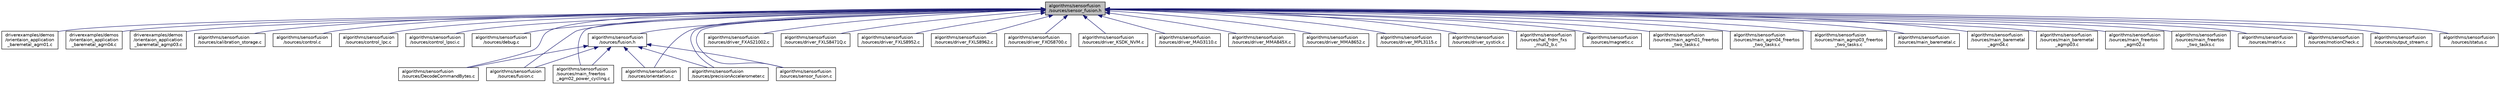 digraph "algorithms/sensorfusion/sources/sensor_fusion.h"
{
  edge [fontname="Helvetica",fontsize="10",labelfontname="Helvetica",labelfontsize="10"];
  node [fontname="Helvetica",fontsize="10",shape=record];
  Node15 [label="algorithms/sensorfusion\l/sources/sensor_fusion.h",height=0.2,width=0.4,color="black", fillcolor="grey75", style="filled", fontcolor="black"];
  Node15 -> Node16 [dir="back",color="midnightblue",fontsize="10",style="solid",fontname="Helvetica"];
  Node16 [label="driverexamples/demos\l/orientaion_application\l_baremetal_agm01.c",height=0.2,width=0.4,color="black", fillcolor="white", style="filled",URL="$orientaion__application__baremetal__agm01_8c.html",tooltip="The orientaion_application_baremetal_agm01.c file implements the ISSDK baremetal orientation applicat..."];
  Node15 -> Node17 [dir="back",color="midnightblue",fontsize="10",style="solid",fontname="Helvetica"];
  Node17 [label="driverexamples/demos\l/orientaion_application\l_baremetal_agm04.c",height=0.2,width=0.4,color="black", fillcolor="white", style="filled",URL="$orientaion__application__baremetal__agm04_8c.html",tooltip="The orientaion_application_baremetal_agm04.c file implements the ISSDK baremetal orientation applicat..."];
  Node15 -> Node18 [dir="back",color="midnightblue",fontsize="10",style="solid",fontname="Helvetica"];
  Node18 [label="driverexamples/demos\l/orientaion_application\l_baremetal_agmp03.c",height=0.2,width=0.4,color="black", fillcolor="white", style="filled",URL="$orientaion__application__baremetal__agmp03_8c.html",tooltip="The orientaion_application_baremetal_agmp03.c file implements the ISSDK baremetal orientation applica..."];
  Node15 -> Node19 [dir="back",color="midnightblue",fontsize="10",style="solid",fontname="Helvetica"];
  Node19 [label="algorithms/sensorfusion\l/sources/calibration_storage.c",height=0.2,width=0.4,color="black", fillcolor="white", style="filled",URL="$calibration__storage_8c.html",tooltip="Provides functions to store calibration to NVM. "];
  Node15 -> Node20 [dir="back",color="midnightblue",fontsize="10",style="solid",fontname="Helvetica"];
  Node20 [label="algorithms/sensorfusion\l/sources/control.c",height=0.2,width=0.4,color="black", fillcolor="white", style="filled",URL="$control_8c.html",tooltip="Defines control sub-system. "];
  Node15 -> Node21 [dir="back",color="midnightblue",fontsize="10",style="solid",fontname="Helvetica"];
  Node21 [label="algorithms/sensorfusion\l/sources/control_lpc.c",height=0.2,width=0.4,color="black", fillcolor="white", style="filled",URL="$control__lpc_8c.html",tooltip="Defines control sub-system for LPC54114. "];
  Node15 -> Node22 [dir="back",color="midnightblue",fontsize="10",style="solid",fontname="Helvetica"];
  Node22 [label="algorithms/sensorfusion\l/sources/control_lpsci.c",height=0.2,width=0.4,color="black", fillcolor="white", style="filled",URL="$control__lpsci_8c.html",tooltip="Defines control sub-system. "];
  Node15 -> Node23 [dir="back",color="midnightblue",fontsize="10",style="solid",fontname="Helvetica"];
  Node23 [label="algorithms/sensorfusion\l/sources/debug.c",height=0.2,width=0.4,color="black", fillcolor="white", style="filled",URL="$debug_8c.html",tooltip="ApplyPerturbation function used to analyze dynamic performance. "];
  Node15 -> Node24 [dir="back",color="midnightblue",fontsize="10",style="solid",fontname="Helvetica"];
  Node24 [label="algorithms/sensorfusion\l/sources/DecodeCommandBytes.c",height=0.2,width=0.4,color="black", fillcolor="white", style="filled",URL="$_decode_command_bytes_8c.html",tooltip="Command interpreter which interfaces to the Sensor Fusion Toolbox. "];
  Node15 -> Node25 [dir="back",color="midnightblue",fontsize="10",style="solid",fontname="Helvetica"];
  Node25 [label="algorithms/sensorfusion\l/sources/fusion.h",height=0.2,width=0.4,color="black", fillcolor="white", style="filled",URL="$fusion_8h.html",tooltip="Lower level sensor fusion interface. "];
  Node25 -> Node24 [dir="back",color="midnightblue",fontsize="10",style="solid",fontname="Helvetica"];
  Node25 -> Node26 [dir="back",color="midnightblue",fontsize="10",style="solid",fontname="Helvetica"];
  Node26 [label="algorithms/sensorfusion\l/sources/fusion.c",height=0.2,width=0.4,color="black", fillcolor="white", style="filled",URL="$fusion_8c.html",tooltip="Lower level sensor fusion interface. "];
  Node25 -> Node27 [dir="back",color="midnightblue",fontsize="10",style="solid",fontname="Helvetica"];
  Node27 [label="algorithms/sensorfusion\l/sources/main_freertos\l_agm02_power_cycling.c",height=0.2,width=0.4,color="black", fillcolor="white", style="filled",URL="$main__freertos__agm02__power__cycling_8c.html",tooltip="FreeRTOS (two task) implementation of sensor fusion on FRDM-K64F/FRDM-FXS-AGM02 with smart power-cycl..."];
  Node25 -> Node28 [dir="back",color="midnightblue",fontsize="10",style="solid",fontname="Helvetica"];
  Node28 [label="algorithms/sensorfusion\l/sources/orientation.c",height=0.2,width=0.4,color="black", fillcolor="white", style="filled",URL="$orientation_8c.html",tooltip="Functions to convert between various orientation representations. "];
  Node25 -> Node29 [dir="back",color="midnightblue",fontsize="10",style="solid",fontname="Helvetica"];
  Node29 [label="algorithms/sensorfusion\l/sources/precisionAccelerometer.c",height=0.2,width=0.4,color="black", fillcolor="white", style="filled",URL="$precision_accelerometer_8c.html",tooltip="Implements accelerometer calibration routines. "];
  Node25 -> Node30 [dir="back",color="midnightblue",fontsize="10",style="solid",fontname="Helvetica"];
  Node30 [label="algorithms/sensorfusion\l/sources/sensor_fusion.c",height=0.2,width=0.4,color="black", fillcolor="white", style="filled",URL="$sensor__fusion_8c.html",tooltip="The sensor_fusion.c file implements the top level programming interface. "];
  Node15 -> Node31 [dir="back",color="midnightblue",fontsize="10",style="solid",fontname="Helvetica"];
  Node31 [label="algorithms/sensorfusion\l/sources/driver_FXAS21002.c",height=0.2,width=0.4,color="black", fillcolor="white", style="filled",URL="$driver___f_x_a_s21002_8c.html",tooltip="Provides init() and read() functions for the FXAS21002 gyroscope. "];
  Node15 -> Node32 [dir="back",color="midnightblue",fontsize="10",style="solid",fontname="Helvetica"];
  Node32 [label="algorithms/sensorfusion\l/sources/driver_FXLS8471Q.c",height=0.2,width=0.4,color="black", fillcolor="white", style="filled",URL="$driver___f_x_l_s8471_q_8c.html",tooltip="Provides init() and read() functions for the FXLS8471Q 3-axis accel. "];
  Node15 -> Node33 [dir="back",color="midnightblue",fontsize="10",style="solid",fontname="Helvetica"];
  Node33 [label="algorithms/sensorfusion\l/sources/driver_FXLS8952.c",height=0.2,width=0.4,color="black", fillcolor="white", style="filled",URL="$driver___f_x_l_s8952_8c.html",tooltip="Provides init() and read() functions for the FXLS8952 3-axis accelerometer. "];
  Node15 -> Node34 [dir="back",color="midnightblue",fontsize="10",style="solid",fontname="Helvetica"];
  Node34 [label="algorithms/sensorfusion\l/sources/driver_FXLS8962.c",height=0.2,width=0.4,color="black", fillcolor="white", style="filled",URL="$driver___f_x_l_s8962_8c.html",tooltip="Provides init() and read() functions for the FXLS8962 3-axis accelerometer. "];
  Node15 -> Node35 [dir="back",color="midnightblue",fontsize="10",style="solid",fontname="Helvetica"];
  Node35 [label="algorithms/sensorfusion\l/sources/driver_FXOS8700.c",height=0.2,width=0.4,color="black", fillcolor="white", style="filled",URL="$driver___f_x_o_s8700_8c.html",tooltip="Provides init() and read() functions for the FXOS8700 6-axis accel plus mag. "];
  Node15 -> Node36 [dir="back",color="midnightblue",fontsize="10",style="solid",fontname="Helvetica"];
  Node36 [label="algorithms/sensorfusion\l/sources/driver_KSDK_NVM.c",height=0.2,width=0.4,color="black", fillcolor="white", style="filled",URL="$driver___k_s_d_k___n_v_m_8c.html",tooltip="middleware driver for NVM on Kinetis devices "];
  Node15 -> Node37 [dir="back",color="midnightblue",fontsize="10",style="solid",fontname="Helvetica"];
  Node37 [label="algorithms/sensorfusion\l/sources/driver_MAG3110.c",height=0.2,width=0.4,color="black", fillcolor="white", style="filled",URL="$driver___m_a_g3110_8c.html",tooltip="Provides init() and read() functions for the MAG3110 magnetometer. "];
  Node15 -> Node38 [dir="back",color="midnightblue",fontsize="10",style="solid",fontname="Helvetica"];
  Node38 [label="algorithms/sensorfusion\l/sources/driver_MMA845X.c",height=0.2,width=0.4,color="black", fillcolor="white", style="filled",URL="$driver___m_m_a845_x_8c.html",tooltip="Provides init() and read() functions for the MMA845x 3-axis accel family. "];
  Node15 -> Node39 [dir="back",color="midnightblue",fontsize="10",style="solid",fontname="Helvetica"];
  Node39 [label="algorithms/sensorfusion\l/sources/driver_MMA8652.c",height=0.2,width=0.4,color="black", fillcolor="white", style="filled",URL="$driver___m_m_a8652_8c.html",tooltip="Provides init() and read() functions for the MMA8652 3-axis accel family. "];
  Node15 -> Node40 [dir="back",color="midnightblue",fontsize="10",style="solid",fontname="Helvetica"];
  Node40 [label="algorithms/sensorfusion\l/sources/driver_MPL3115.c",height=0.2,width=0.4,color="black", fillcolor="white", style="filled",URL="$driver___m_p_l3115_8c.html",tooltip="Provides init() and read() functions for the MPL3115 pressure sensor/altimeter. "];
  Node15 -> Node41 [dir="back",color="midnightblue",fontsize="10",style="solid",fontname="Helvetica"];
  Node41 [label="algorithms/sensorfusion\l/sources/driver_systick.c",height=0.2,width=0.4,color="black", fillcolor="white", style="filled",URL="$driver__systick_8c.html",tooltip="Encapsulates the ARM sysTick counter, which is used for benchmarking. "];
  Node15 -> Node26 [dir="back",color="midnightblue",fontsize="10",style="solid",fontname="Helvetica"];
  Node15 -> Node42 [dir="back",color="midnightblue",fontsize="10",style="solid",fontname="Helvetica"];
  Node42 [label="algorithms/sensorfusion\l/sources/hal_frdm_fxs\l_mult2_b.c",height=0.2,width=0.4,color="black", fillcolor="white", style="filled",URL="$hal__frdm__fxs__mult2__b_8c.html",tooltip="Hardware Abstraction layer for the FRDM-FXS-MULT2-B sensor shield. "];
  Node15 -> Node43 [dir="back",color="midnightblue",fontsize="10",style="solid",fontname="Helvetica"];
  Node43 [label="algorithms/sensorfusion\l/sources/magnetic.c",height=0.2,width=0.4,color="black", fillcolor="white", style="filled",URL="$magnetic_8c.html",tooltip="Lower level magnetic calibration interface. "];
  Node15 -> Node44 [dir="back",color="midnightblue",fontsize="10",style="solid",fontname="Helvetica"];
  Node44 [label="algorithms/sensorfusion\l/sources/main_agm01_freertos\l_two_tasks.c",height=0.2,width=0.4,color="black", fillcolor="white", style="filled",URL="$main__agm01__freertos__two__tasks_8c.html",tooltip="FreeRTOS (two task) implementation of sensor fusion on FRDM-K64F. "];
  Node15 -> Node45 [dir="back",color="midnightblue",fontsize="10",style="solid",fontname="Helvetica"];
  Node45 [label="algorithms/sensorfusion\l/sources/main_agm04_freertos\l_two_tasks.c",height=0.2,width=0.4,color="black", fillcolor="white", style="filled",URL="$main__agm04__freertos__two__tasks_8c.html",tooltip="FreeRTOS (two task) implementation of sensor fusion on FRDM-K64F/FRDM-STBC-AGM04 using MMA8652 (Accel..."];
  Node15 -> Node46 [dir="back",color="midnightblue",fontsize="10",style="solid",fontname="Helvetica"];
  Node46 [label="algorithms/sensorfusion\l/sources/main_agmp03_freertos\l_two_tasks.c",height=0.2,width=0.4,color="black", fillcolor="white", style="filled",URL="$main__agmp03__freertos__two__tasks_8c.html",tooltip="FreeRTOS (two task) implementation of sensor fusion. "];
  Node15 -> Node47 [dir="back",color="midnightblue",fontsize="10",style="solid",fontname="Helvetica"];
  Node47 [label="algorithms/sensorfusion\l/sources/main_baremetal.c",height=0.2,width=0.4,color="black", fillcolor="white", style="filled",URL="$main__baremetal_8c.html",tooltip="Bare metal implementation of sensor fusion on FRDM-K64F. "];
  Node15 -> Node48 [dir="back",color="midnightblue",fontsize="10",style="solid",fontname="Helvetica"];
  Node48 [label="algorithms/sensorfusion\l/sources/main_baremetal\l_agm04.c",height=0.2,width=0.4,color="black", fillcolor="white", style="filled",URL="$main__baremetal__agm04_8c.html",tooltip="Bare metal implementation of sensor fusion on FRDM-K64F/FRDM-STBC-AGM04 using MMA8652 (Accel)..."];
  Node15 -> Node49 [dir="back",color="midnightblue",fontsize="10",style="solid",fontname="Helvetica"];
  Node49 [label="algorithms/sensorfusion\l/sources/main_baremetal\l_agmp03.c",height=0.2,width=0.4,color="black", fillcolor="white", style="filled",URL="$main__baremetal__agmp03_8c.html",tooltip="Bare metal implementation of sensor fusion on FRDM-K64F. "];
  Node15 -> Node50 [dir="back",color="midnightblue",fontsize="10",style="solid",fontname="Helvetica"];
  Node50 [label="algorithms/sensorfusion\l/sources/main_freertos\l_agm02.c",height=0.2,width=0.4,color="black", fillcolor="white", style="filled",URL="$main__freertos__agm02_8c.html",tooltip="FreeRTOS (two task) implementation of sensor fusion on FRDM-K64F/FRDM-FXS-AGM02. "];
  Node15 -> Node27 [dir="back",color="midnightblue",fontsize="10",style="solid",fontname="Helvetica"];
  Node15 -> Node51 [dir="back",color="midnightblue",fontsize="10",style="solid",fontname="Helvetica"];
  Node51 [label="algorithms/sensorfusion\l/sources/main_freertos\l_two_tasks.c",height=0.2,width=0.4,color="black", fillcolor="white", style="filled",URL="$main__freertos__two__tasks_8c.html",tooltip="FreeRTOS (two task) implementation of sensor fusion on FRDM-K64F. "];
  Node15 -> Node52 [dir="back",color="midnightblue",fontsize="10",style="solid",fontname="Helvetica"];
  Node52 [label="algorithms/sensorfusion\l/sources/matrix.c",height=0.2,width=0.4,color="black", fillcolor="white", style="filled",URL="$matrix_8c.html",tooltip="Matrix manipulation functions. "];
  Node15 -> Node53 [dir="back",color="midnightblue",fontsize="10",style="solid",fontname="Helvetica"];
  Node53 [label="algorithms/sensorfusion\l/sources/motionCheck.c",height=0.2,width=0.4,color="black", fillcolor="white", style="filled",URL="$motion_check_8c.html",tooltip="check to see if the board is moving. "];
  Node15 -> Node28 [dir="back",color="midnightblue",fontsize="10",style="solid",fontname="Helvetica"];
  Node15 -> Node54 [dir="back",color="midnightblue",fontsize="10",style="solid",fontname="Helvetica"];
  Node54 [label="algorithms/sensorfusion\l/sources/output_stream.c",height=0.2,width=0.4,color="black", fillcolor="white", style="filled",URL="$output__stream_8c.html",tooltip="Implements streaming function for the status subsystem. See status.h. "];
  Node15 -> Node29 [dir="back",color="midnightblue",fontsize="10",style="solid",fontname="Helvetica"];
  Node15 -> Node30 [dir="back",color="midnightblue",fontsize="10",style="solid",fontname="Helvetica"];
  Node15 -> Node55 [dir="back",color="midnightblue",fontsize="10",style="solid",fontname="Helvetica"];
  Node55 [label="algorithms/sensorfusion\l/sources/status.c",height=0.2,width=0.4,color="black", fillcolor="white", style="filled",URL="$status_8c.html",tooltip="Application-specific status subsystem. "];
}
